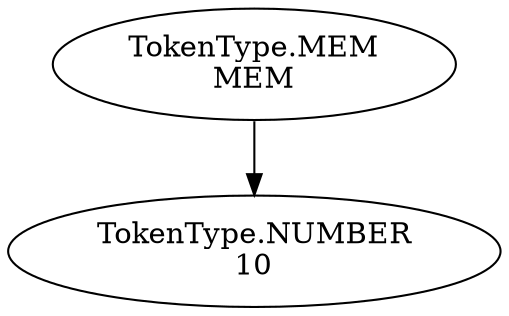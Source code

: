 digraph AST {
  node0 [label="TokenType.MEM\nMEM"];
  node1 [label="TokenType.NUMBER\n10"];
  node0 -> node1;
}
